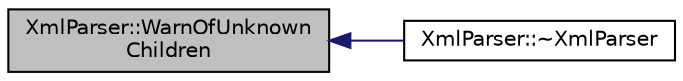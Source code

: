 digraph "XmlParser::WarnOfUnknownChildren"
{
  edge [fontname="Helvetica",fontsize="10",labelfontname="Helvetica",labelfontsize="10"];
  node [fontname="Helvetica",fontsize="10",shape=record];
  rankdir="LR";
  Node1 [label="XmlParser::WarnOfUnknown\lChildren",height=0.2,width=0.4,color="black", fillcolor="grey75", style="filled", fontcolor="black"];
  Node1 -> Node2 [dir="back",color="midnightblue",fontsize="10",style="solid",fontname="Helvetica"];
  Node2 [label="XmlParser::~XmlParser",height=0.2,width=0.4,color="black", fillcolor="white", style="filled",URL="$d7/da7/class_xml_parser.html#afce213d7e5af7a0471bacdef7ec9b4cb",tooltip="Default Destructor. "];
}

